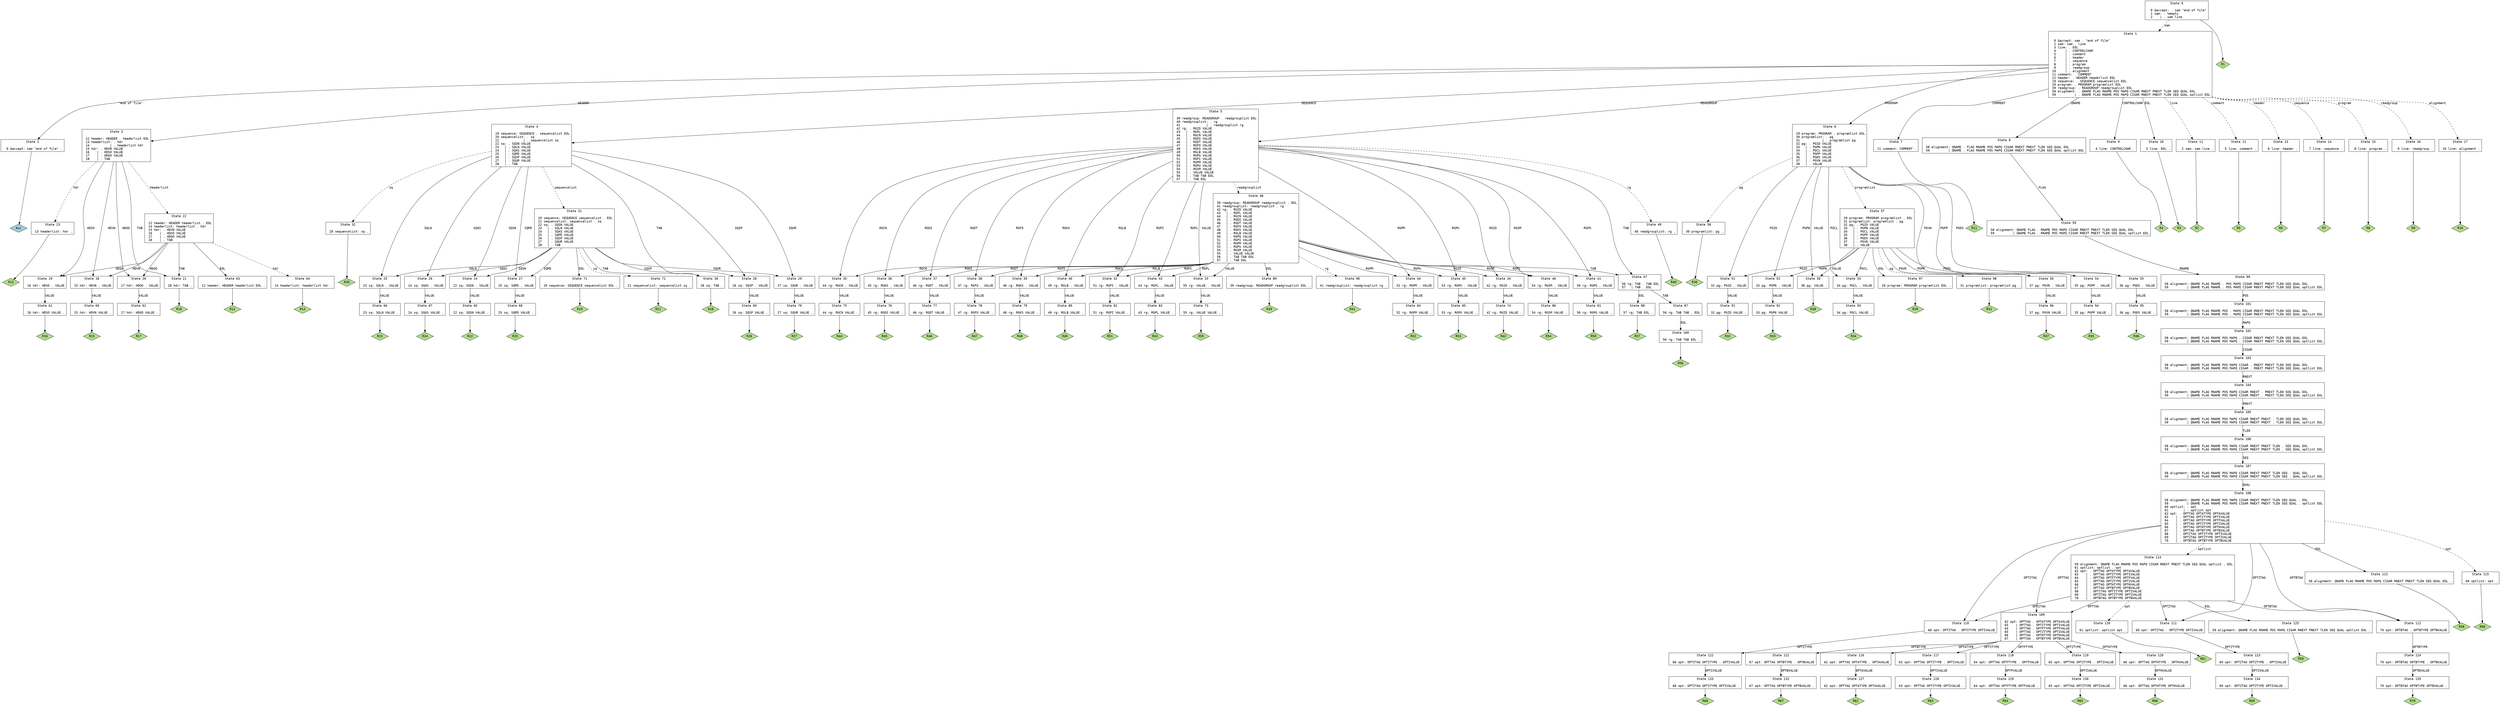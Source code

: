 // Generated by GNU Bison 3.0.4.
// Report bugs to <bug-bison@gnu.org>.
// Home page: <http://www.gnu.org/software/bison/>.

digraph "/home/vartanianmh/devel/ncbi-vdb/libs/align/samextract-grammar.y"
{
  node [fontname = courier, shape = box, colorscheme = paired6]
  edge [fontname = courier]

  0 [label="State 0\n\l  0 $accept: . sam \"end of file\"\l  1 sam: . %empty\l  2    | . sam line\l"]
  0 -> 1 [style=dashed label="sam"]
  0 -> "0R1" [style=solid]
 "0R1" [label="R1", fillcolor=3, shape=diamond, style=filled]
  1 [label="State 1\n\l  0 $accept: sam . \"end of file\"\l  2 sam: sam . line\l  3 line: . EOL\l  4     | . CONTROLCHAR\l  5     | . comment\l  6     | . header\l  7     | . sequence\l  8     | . program\l  9     | . readgroup\l 10     | . alignment\l 11 comment: . COMMENT\l 12 header: . HEADER headerlist EOL\l 19 sequence: . SEQUENCE sequencelist EOL\l 29 program: . PROGRAM programlist EOL\l 39 readgroup: . READGROUP readgrouplist EOL\l 58 alignment: . QNAME FLAG RNAME POS MAPQ CIGAR RNEXT PNEXT TLEN SEQ QUAL EOL\l 59          | . QNAME FLAG RNAME POS MAPQ CIGAR RNEXT PNEXT TLEN SEQ QUAL optlist EOL\l"]
  1 -> 2 [style=solid label="\"end of file\""]
  1 -> 3 [style=solid label="HEADER"]
  1 -> 4 [style=solid label="SEQUENCE"]
  1 -> 5 [style=solid label="READGROUP"]
  1 -> 6 [style=solid label="PROGRAM"]
  1 -> 7 [style=solid label="COMMENT"]
  1 -> 8 [style=solid label="QNAME"]
  1 -> 9 [style=solid label="CONTROLCHAR"]
  1 -> 10 [style=solid label="EOL"]
  1 -> 11 [style=dashed label="line"]
  1 -> 12 [style=dashed label="comment"]
  1 -> 13 [style=dashed label="header"]
  1 -> 14 [style=dashed label="sequence"]
  1 -> 15 [style=dashed label="program"]
  1 -> 16 [style=dashed label="readgroup"]
  1 -> 17 [style=dashed label="alignment"]
  2 [label="State 2\n\l  0 $accept: sam \"end of file\" .\l"]
  2 -> "2R0" [style=solid]
 "2R0" [label="Acc", fillcolor=1, shape=diamond, style=filled]
  3 [label="State 3\n\l 12 header: HEADER . headerlist EOL\l 13 headerlist: . hdr\l 14           | . headerlist hdr\l 15 hdr: . HDVN VALUE\l 16    | . HDSO VALUE\l 17    | . HDGO VALUE\l 18    | . TAB\l"]
  3 -> 18 [style=solid label="HDVN"]
  3 -> 19 [style=solid label="HDSO"]
  3 -> 20 [style=solid label="HDGO"]
  3 -> 21 [style=solid label="TAB"]
  3 -> 22 [style=dashed label="headerlist"]
  3 -> 23 [style=dashed label="hdr"]
  4 [label="State 4\n\l 19 sequence: SEQUENCE . sequencelist EOL\l 20 sequencelist: . sq\l 21             | . sequencelist sq\l 22 sq: . SQSN VALUE\l 23   | . SQLN VALUE\l 24   | . SQAS VALUE\l 25   | . SQM5 VALUE\l 26   | . SQSP VALUE\l 27   | . SQUR VALUE\l 28   | . TAB\l"]
  4 -> 24 [style=solid label="SQSN"]
  4 -> 25 [style=solid label="SQLN"]
  4 -> 26 [style=solid label="SQAS"]
  4 -> 27 [style=solid label="SQM5"]
  4 -> 28 [style=solid label="SQSP"]
  4 -> 29 [style=solid label="SQUR"]
  4 -> 30 [style=solid label="TAB"]
  4 -> 31 [style=dashed label="sequencelist"]
  4 -> 32 [style=dashed label="sq"]
  5 [label="State 5\n\l 39 readgroup: READGROUP . readgrouplist EOL\l 40 readgrouplist: . rg\l 41              | . readgrouplist rg\l 42 rg: . RGID VALUE\l 43   | . RGPL VALUE\l 44   | . RGCN VALUE\l 45   | . RGDS VALUE\l 46   | . RGDT VALUE\l 47   | . RGFO VALUE\l 48   | . RGKS VALUE\l 49   | . RGLB VALUE\l 50   | . RGPG VALUE\l 51   | . RGPI VALUE\l 52   | . RGPM VALUE\l 53   | . RGPU VALUE\l 54   | . RGSM VALUE\l 55   | . VALUE VALUE\l 56   | . TAB TAB EOL\l 57   | . TAB EOL\l"]
  5 -> 33 [style=solid label="VALUE"]
  5 -> 34 [style=solid label="RGID"]
  5 -> 35 [style=solid label="RGCN"]
  5 -> 36 [style=solid label="RGDS"]
  5 -> 37 [style=solid label="RGDT"]
  5 -> 38 [style=solid label="RGFO"]
  5 -> 39 [style=solid label="RGKS"]
  5 -> 40 [style=solid label="RGLB"]
  5 -> 41 [style=solid label="RGPG"]
  5 -> 42 [style=solid label="RGPI"]
  5 -> 43 [style=solid label="RGPL"]
  5 -> 44 [style=solid label="RGPM"]
  5 -> 45 [style=solid label="RGPU"]
  5 -> 46 [style=solid label="RGSM"]
  5 -> 47 [style=solid label="TAB"]
  5 -> 48 [style=dashed label="readgrouplist"]
  5 -> 49 [style=dashed label="rg"]
  6 [label="State 6\n\l 29 program: PROGRAM . programlist EOL\l 30 programlist: . pg\l 31            | . programlist pg\l 32 pg: . PGID VALUE\l 33   | . PGPN VALUE\l 34   | . PGCL VALUE\l 35   | . PGPP VALUE\l 36   | . PGDS VALUE\l 37   | . PGVN VALUE\l 38   | . VALUE\l"]
  6 -> 50 [style=solid label="VALUE"]
  6 -> 51 [style=solid label="PGID"]
  6 -> 52 [style=solid label="PGPN"]
  6 -> 53 [style=solid label="PGCL"]
  6 -> 54 [style=solid label="PGPP"]
  6 -> 55 [style=solid label="PGDS"]
  6 -> 56 [style=solid label="PGVN"]
  6 -> 57 [style=dashed label="programlist"]
  6 -> 58 [style=dashed label="pg"]
  7 [label="State 7\n\l 11 comment: COMMENT .\l"]
  7 -> "7R11" [style=solid]
 "7R11" [label="R11", fillcolor=3, shape=diamond, style=filled]
  8 [label="State 8\n\l 58 alignment: QNAME . FLAG RNAME POS MAPQ CIGAR RNEXT PNEXT TLEN SEQ QUAL EOL\l 59          | QNAME . FLAG RNAME POS MAPQ CIGAR RNEXT PNEXT TLEN SEQ QUAL optlist EOL\l"]
  8 -> 59 [style=solid label="FLAG"]
  9 [label="State 9\n\l  4 line: CONTROLCHAR .\l"]
  9 -> "9R4" [style=solid]
 "9R4" [label="R4", fillcolor=3, shape=diamond, style=filled]
  10 [label="State 10\n\l  3 line: EOL .\l"]
  10 -> "10R3" [style=solid]
 "10R3" [label="R3", fillcolor=3, shape=diamond, style=filled]
  11 [label="State 11\n\l  2 sam: sam line .\l"]
  11 -> "11R2" [style=solid]
 "11R2" [label="R2", fillcolor=3, shape=diamond, style=filled]
  12 [label="State 12\n\l  5 line: comment .\l"]
  12 -> "12R5" [style=solid]
 "12R5" [label="R5", fillcolor=3, shape=diamond, style=filled]
  13 [label="State 13\n\l  6 line: header .\l"]
  13 -> "13R6" [style=solid]
 "13R6" [label="R6", fillcolor=3, shape=diamond, style=filled]
  14 [label="State 14\n\l  7 line: sequence .\l"]
  14 -> "14R7" [style=solid]
 "14R7" [label="R7", fillcolor=3, shape=diamond, style=filled]
  15 [label="State 15\n\l  8 line: program .\l"]
  15 -> "15R8" [style=solid]
 "15R8" [label="R8", fillcolor=3, shape=diamond, style=filled]
  16 [label="State 16\n\l  9 line: readgroup .\l"]
  16 -> "16R9" [style=solid]
 "16R9" [label="R9", fillcolor=3, shape=diamond, style=filled]
  17 [label="State 17\n\l 10 line: alignment .\l"]
  17 -> "17R10" [style=solid]
 "17R10" [label="R10", fillcolor=3, shape=diamond, style=filled]
  18 [label="State 18\n\l 15 hdr: HDVN . VALUE\l"]
  18 -> 60 [style=solid label="VALUE"]
  19 [label="State 19\n\l 16 hdr: HDSO . VALUE\l"]
  19 -> 61 [style=solid label="VALUE"]
  20 [label="State 20\n\l 17 hdr: HDGO . VALUE\l"]
  20 -> 62 [style=solid label="VALUE"]
  21 [label="State 21\n\l 18 hdr: TAB .\l"]
  21 -> "21R18" [style=solid]
 "21R18" [label="R18", fillcolor=3, shape=diamond, style=filled]
  22 [label="State 22\n\l 12 header: HEADER headerlist . EOL\l 14 headerlist: headerlist . hdr\l 15 hdr: . HDVN VALUE\l 16    | . HDSO VALUE\l 17    | . HDGO VALUE\l 18    | . TAB\l"]
  22 -> 18 [style=solid label="HDVN"]
  22 -> 19 [style=solid label="HDSO"]
  22 -> 20 [style=solid label="HDGO"]
  22 -> 21 [style=solid label="TAB"]
  22 -> 63 [style=solid label="EOL"]
  22 -> 64 [style=dashed label="hdr"]
  23 [label="State 23\n\l 13 headerlist: hdr .\l"]
  23 -> "23R13" [style=solid]
 "23R13" [label="R13", fillcolor=3, shape=diamond, style=filled]
  24 [label="State 24\n\l 22 sq: SQSN . VALUE\l"]
  24 -> 65 [style=solid label="VALUE"]
  25 [label="State 25\n\l 23 sq: SQLN . VALUE\l"]
  25 -> 66 [style=solid label="VALUE"]
  26 [label="State 26\n\l 24 sq: SQAS . VALUE\l"]
  26 -> 67 [style=solid label="VALUE"]
  27 [label="State 27\n\l 25 sq: SQM5 . VALUE\l"]
  27 -> 68 [style=solid label="VALUE"]
  28 [label="State 28\n\l 26 sq: SQSP . VALUE\l"]
  28 -> 69 [style=solid label="VALUE"]
  29 [label="State 29\n\l 27 sq: SQUR . VALUE\l"]
  29 -> 70 [style=solid label="VALUE"]
  30 [label="State 30\n\l 28 sq: TAB .\l"]
  30 -> "30R28" [style=solid]
 "30R28" [label="R28", fillcolor=3, shape=diamond, style=filled]
  31 [label="State 31\n\l 19 sequence: SEQUENCE sequencelist . EOL\l 21 sequencelist: sequencelist . sq\l 22 sq: . SQSN VALUE\l 23   | . SQLN VALUE\l 24   | . SQAS VALUE\l 25   | . SQM5 VALUE\l 26   | . SQSP VALUE\l 27   | . SQUR VALUE\l 28   | . TAB\l"]
  31 -> 24 [style=solid label="SQSN"]
  31 -> 25 [style=solid label="SQLN"]
  31 -> 26 [style=solid label="SQAS"]
  31 -> 27 [style=solid label="SQM5"]
  31 -> 28 [style=solid label="SQSP"]
  31 -> 29 [style=solid label="SQUR"]
  31 -> 30 [style=solid label="TAB"]
  31 -> 71 [style=solid label="EOL"]
  31 -> 72 [style=dashed label="sq"]
  32 [label="State 32\n\l 20 sequencelist: sq .\l"]
  32 -> "32R20" [style=solid]
 "32R20" [label="R20", fillcolor=3, shape=diamond, style=filled]
  33 [label="State 33\n\l 55 rg: VALUE . VALUE\l"]
  33 -> 73 [style=solid label="VALUE"]
  34 [label="State 34\n\l 42 rg: RGID . VALUE\l"]
  34 -> 74 [style=solid label="VALUE"]
  35 [label="State 35\n\l 44 rg: RGCN . VALUE\l"]
  35 -> 75 [style=solid label="VALUE"]
  36 [label="State 36\n\l 45 rg: RGDS . VALUE\l"]
  36 -> 76 [style=solid label="VALUE"]
  37 [label="State 37\n\l 46 rg: RGDT . VALUE\l"]
  37 -> 77 [style=solid label="VALUE"]
  38 [label="State 38\n\l 47 rg: RGFO . VALUE\l"]
  38 -> 78 [style=solid label="VALUE"]
  39 [label="State 39\n\l 48 rg: RGKS . VALUE\l"]
  39 -> 79 [style=solid label="VALUE"]
  40 [label="State 40\n\l 49 rg: RGLB . VALUE\l"]
  40 -> 80 [style=solid label="VALUE"]
  41 [label="State 41\n\l 50 rg: RGPG . VALUE\l"]
  41 -> 81 [style=solid label="VALUE"]
  42 [label="State 42\n\l 51 rg: RGPI . VALUE\l"]
  42 -> 82 [style=solid label="VALUE"]
  43 [label="State 43\n\l 43 rg: RGPL . VALUE\l"]
  43 -> 83 [style=solid label="VALUE"]
  44 [label="State 44\n\l 52 rg: RGPM . VALUE\l"]
  44 -> 84 [style=solid label="VALUE"]
  45 [label="State 45\n\l 53 rg: RGPU . VALUE\l"]
  45 -> 85 [style=solid label="VALUE"]
  46 [label="State 46\n\l 54 rg: RGSM . VALUE\l"]
  46 -> 86 [style=solid label="VALUE"]
  47 [label="State 47\n\l 56 rg: TAB . TAB EOL\l 57   | TAB . EOL\l"]
  47 -> 87 [style=solid label="TAB"]
  47 -> 88 [style=solid label="EOL"]
  48 [label="State 48\n\l 39 readgroup: READGROUP readgrouplist . EOL\l 41 readgrouplist: readgrouplist . rg\l 42 rg: . RGID VALUE\l 43   | . RGPL VALUE\l 44   | . RGCN VALUE\l 45   | . RGDS VALUE\l 46   | . RGDT VALUE\l 47   | . RGFO VALUE\l 48   | . RGKS VALUE\l 49   | . RGLB VALUE\l 50   | . RGPG VALUE\l 51   | . RGPI VALUE\l 52   | . RGPM VALUE\l 53   | . RGPU VALUE\l 54   | . RGSM VALUE\l 55   | . VALUE VALUE\l 56   | . TAB TAB EOL\l 57   | . TAB EOL\l"]
  48 -> 33 [style=solid label="VALUE"]
  48 -> 34 [style=solid label="RGID"]
  48 -> 35 [style=solid label="RGCN"]
  48 -> 36 [style=solid label="RGDS"]
  48 -> 37 [style=solid label="RGDT"]
  48 -> 38 [style=solid label="RGFO"]
  48 -> 39 [style=solid label="RGKS"]
  48 -> 40 [style=solid label="RGLB"]
  48 -> 41 [style=solid label="RGPG"]
  48 -> 42 [style=solid label="RGPI"]
  48 -> 43 [style=solid label="RGPL"]
  48 -> 44 [style=solid label="RGPM"]
  48 -> 45 [style=solid label="RGPU"]
  48 -> 46 [style=solid label="RGSM"]
  48 -> 47 [style=solid label="TAB"]
  48 -> 89 [style=solid label="EOL"]
  48 -> 90 [style=dashed label="rg"]
  49 [label="State 49\n\l 40 readgrouplist: rg .\l"]
  49 -> "49R40" [style=solid]
 "49R40" [label="R40", fillcolor=3, shape=diamond, style=filled]
  50 [label="State 50\n\l 38 pg: VALUE .\l"]
  50 -> "50R38" [style=solid]
 "50R38" [label="R38", fillcolor=3, shape=diamond, style=filled]
  51 [label="State 51\n\l 32 pg: PGID . VALUE\l"]
  51 -> 91 [style=solid label="VALUE"]
  52 [label="State 52\n\l 33 pg: PGPN . VALUE\l"]
  52 -> 92 [style=solid label="VALUE"]
  53 [label="State 53\n\l 34 pg: PGCL . VALUE\l"]
  53 -> 93 [style=solid label="VALUE"]
  54 [label="State 54\n\l 35 pg: PGPP . VALUE\l"]
  54 -> 94 [style=solid label="VALUE"]
  55 [label="State 55\n\l 36 pg: PGDS . VALUE\l"]
  55 -> 95 [style=solid label="VALUE"]
  56 [label="State 56\n\l 37 pg: PGVN . VALUE\l"]
  56 -> 96 [style=solid label="VALUE"]
  57 [label="State 57\n\l 29 program: PROGRAM programlist . EOL\l 31 programlist: programlist . pg\l 32 pg: . PGID VALUE\l 33   | . PGPN VALUE\l 34   | . PGCL VALUE\l 35   | . PGPP VALUE\l 36   | . PGDS VALUE\l 37   | . PGVN VALUE\l 38   | . VALUE\l"]
  57 -> 50 [style=solid label="VALUE"]
  57 -> 51 [style=solid label="PGID"]
  57 -> 52 [style=solid label="PGPN"]
  57 -> 53 [style=solid label="PGCL"]
  57 -> 54 [style=solid label="PGPP"]
  57 -> 55 [style=solid label="PGDS"]
  57 -> 56 [style=solid label="PGVN"]
  57 -> 97 [style=solid label="EOL"]
  57 -> 98 [style=dashed label="pg"]
  58 [label="State 58\n\l 30 programlist: pg .\l"]
  58 -> "58R30" [style=solid]
 "58R30" [label="R30", fillcolor=3, shape=diamond, style=filled]
  59 [label="State 59\n\l 58 alignment: QNAME FLAG . RNAME POS MAPQ CIGAR RNEXT PNEXT TLEN SEQ QUAL EOL\l 59          | QNAME FLAG . RNAME POS MAPQ CIGAR RNEXT PNEXT TLEN SEQ QUAL optlist EOL\l"]
  59 -> 99 [style=solid label="RNAME"]
  60 [label="State 60\n\l 15 hdr: HDVN VALUE .\l"]
  60 -> "60R15" [style=solid]
 "60R15" [label="R15", fillcolor=3, shape=diamond, style=filled]
  61 [label="State 61\n\l 16 hdr: HDSO VALUE .\l"]
  61 -> "61R16" [style=solid]
 "61R16" [label="R16", fillcolor=3, shape=diamond, style=filled]
  62 [label="State 62\n\l 17 hdr: HDGO VALUE .\l"]
  62 -> "62R17" [style=solid]
 "62R17" [label="R17", fillcolor=3, shape=diamond, style=filled]
  63 [label="State 63\n\l 12 header: HEADER headerlist EOL .\l"]
  63 -> "63R12" [style=solid]
 "63R12" [label="R12", fillcolor=3, shape=diamond, style=filled]
  64 [label="State 64\n\l 14 headerlist: headerlist hdr .\l"]
  64 -> "64R14" [style=solid]
 "64R14" [label="R14", fillcolor=3, shape=diamond, style=filled]
  65 [label="State 65\n\l 22 sq: SQSN VALUE .\l"]
  65 -> "65R22" [style=solid]
 "65R22" [label="R22", fillcolor=3, shape=diamond, style=filled]
  66 [label="State 66\n\l 23 sq: SQLN VALUE .\l"]
  66 -> "66R23" [style=solid]
 "66R23" [label="R23", fillcolor=3, shape=diamond, style=filled]
  67 [label="State 67\n\l 24 sq: SQAS VALUE .\l"]
  67 -> "67R24" [style=solid]
 "67R24" [label="R24", fillcolor=3, shape=diamond, style=filled]
  68 [label="State 68\n\l 25 sq: SQM5 VALUE .\l"]
  68 -> "68R25" [style=solid]
 "68R25" [label="R25", fillcolor=3, shape=diamond, style=filled]
  69 [label="State 69\n\l 26 sq: SQSP VALUE .\l"]
  69 -> "69R26" [style=solid]
 "69R26" [label="R26", fillcolor=3, shape=diamond, style=filled]
  70 [label="State 70\n\l 27 sq: SQUR VALUE .\l"]
  70 -> "70R27" [style=solid]
 "70R27" [label="R27", fillcolor=3, shape=diamond, style=filled]
  71 [label="State 71\n\l 19 sequence: SEQUENCE sequencelist EOL .\l"]
  71 -> "71R19" [style=solid]
 "71R19" [label="R19", fillcolor=3, shape=diamond, style=filled]
  72 [label="State 72\n\l 21 sequencelist: sequencelist sq .\l"]
  72 -> "72R21" [style=solid]
 "72R21" [label="R21", fillcolor=3, shape=diamond, style=filled]
  73 [label="State 73\n\l 55 rg: VALUE VALUE .\l"]
  73 -> "73R55" [style=solid]
 "73R55" [label="R55", fillcolor=3, shape=diamond, style=filled]
  74 [label="State 74\n\l 42 rg: RGID VALUE .\l"]
  74 -> "74R42" [style=solid]
 "74R42" [label="R42", fillcolor=3, shape=diamond, style=filled]
  75 [label="State 75\n\l 44 rg: RGCN VALUE .\l"]
  75 -> "75R44" [style=solid]
 "75R44" [label="R44", fillcolor=3, shape=diamond, style=filled]
  76 [label="State 76\n\l 45 rg: RGDS VALUE .\l"]
  76 -> "76R45" [style=solid]
 "76R45" [label="R45", fillcolor=3, shape=diamond, style=filled]
  77 [label="State 77\n\l 46 rg: RGDT VALUE .\l"]
  77 -> "77R46" [style=solid]
 "77R46" [label="R46", fillcolor=3, shape=diamond, style=filled]
  78 [label="State 78\n\l 47 rg: RGFO VALUE .\l"]
  78 -> "78R47" [style=solid]
 "78R47" [label="R47", fillcolor=3, shape=diamond, style=filled]
  79 [label="State 79\n\l 48 rg: RGKS VALUE .\l"]
  79 -> "79R48" [style=solid]
 "79R48" [label="R48", fillcolor=3, shape=diamond, style=filled]
  80 [label="State 80\n\l 49 rg: RGLB VALUE .\l"]
  80 -> "80R49" [style=solid]
 "80R49" [label="R49", fillcolor=3, shape=diamond, style=filled]
  81 [label="State 81\n\l 50 rg: RGPG VALUE .\l"]
  81 -> "81R50" [style=solid]
 "81R50" [label="R50", fillcolor=3, shape=diamond, style=filled]
  82 [label="State 82\n\l 51 rg: RGPI VALUE .\l"]
  82 -> "82R51" [style=solid]
 "82R51" [label="R51", fillcolor=3, shape=diamond, style=filled]
  83 [label="State 83\n\l 43 rg: RGPL VALUE .\l"]
  83 -> "83R43" [style=solid]
 "83R43" [label="R43", fillcolor=3, shape=diamond, style=filled]
  84 [label="State 84\n\l 52 rg: RGPM VALUE .\l"]
  84 -> "84R52" [style=solid]
 "84R52" [label="R52", fillcolor=3, shape=diamond, style=filled]
  85 [label="State 85\n\l 53 rg: RGPU VALUE .\l"]
  85 -> "85R53" [style=solid]
 "85R53" [label="R53", fillcolor=3, shape=diamond, style=filled]
  86 [label="State 86\n\l 54 rg: RGSM VALUE .\l"]
  86 -> "86R54" [style=solid]
 "86R54" [label="R54", fillcolor=3, shape=diamond, style=filled]
  87 [label="State 87\n\l 56 rg: TAB TAB . EOL\l"]
  87 -> 100 [style=solid label="EOL"]
  88 [label="State 88\n\l 57 rg: TAB EOL .\l"]
  88 -> "88R57" [style=solid]
 "88R57" [label="R57", fillcolor=3, shape=diamond, style=filled]
  89 [label="State 89\n\l 39 readgroup: READGROUP readgrouplist EOL .\l"]
  89 -> "89R39" [style=solid]
 "89R39" [label="R39", fillcolor=3, shape=diamond, style=filled]
  90 [label="State 90\n\l 41 readgrouplist: readgrouplist rg .\l"]
  90 -> "90R41" [style=solid]
 "90R41" [label="R41", fillcolor=3, shape=diamond, style=filled]
  91 [label="State 91\n\l 32 pg: PGID VALUE .\l"]
  91 -> "91R32" [style=solid]
 "91R32" [label="R32", fillcolor=3, shape=diamond, style=filled]
  92 [label="State 92\n\l 33 pg: PGPN VALUE .\l"]
  92 -> "92R33" [style=solid]
 "92R33" [label="R33", fillcolor=3, shape=diamond, style=filled]
  93 [label="State 93\n\l 34 pg: PGCL VALUE .\l"]
  93 -> "93R34" [style=solid]
 "93R34" [label="R34", fillcolor=3, shape=diamond, style=filled]
  94 [label="State 94\n\l 35 pg: PGPP VALUE .\l"]
  94 -> "94R35" [style=solid]
 "94R35" [label="R35", fillcolor=3, shape=diamond, style=filled]
  95 [label="State 95\n\l 36 pg: PGDS VALUE .\l"]
  95 -> "95R36" [style=solid]
 "95R36" [label="R36", fillcolor=3, shape=diamond, style=filled]
  96 [label="State 96\n\l 37 pg: PGVN VALUE .\l"]
  96 -> "96R37" [style=solid]
 "96R37" [label="R37", fillcolor=3, shape=diamond, style=filled]
  97 [label="State 97\n\l 29 program: PROGRAM programlist EOL .\l"]
  97 -> "97R29" [style=solid]
 "97R29" [label="R29", fillcolor=3, shape=diamond, style=filled]
  98 [label="State 98\n\l 31 programlist: programlist pg .\l"]
  98 -> "98R31" [style=solid]
 "98R31" [label="R31", fillcolor=3, shape=diamond, style=filled]
  99 [label="State 99\n\l 58 alignment: QNAME FLAG RNAME . POS MAPQ CIGAR RNEXT PNEXT TLEN SEQ QUAL EOL\l 59          | QNAME FLAG RNAME . POS MAPQ CIGAR RNEXT PNEXT TLEN SEQ QUAL optlist EOL\l"]
  99 -> 101 [style=solid label="POS"]
  100 [label="State 100\n\l 56 rg: TAB TAB EOL .\l"]
  100 -> "100R56" [style=solid]
 "100R56" [label="R56", fillcolor=3, shape=diamond, style=filled]
  101 [label="State 101\n\l 58 alignment: QNAME FLAG RNAME POS . MAPQ CIGAR RNEXT PNEXT TLEN SEQ QUAL EOL\l 59          | QNAME FLAG RNAME POS . MAPQ CIGAR RNEXT PNEXT TLEN SEQ QUAL optlist EOL\l"]
  101 -> 102 [style=solid label="MAPQ"]
  102 [label="State 102\n\l 58 alignment: QNAME FLAG RNAME POS MAPQ . CIGAR RNEXT PNEXT TLEN SEQ QUAL EOL\l 59          | QNAME FLAG RNAME POS MAPQ . CIGAR RNEXT PNEXT TLEN SEQ QUAL optlist EOL\l"]
  102 -> 103 [style=solid label="CIGAR"]
  103 [label="State 103\n\l 58 alignment: QNAME FLAG RNAME POS MAPQ CIGAR . RNEXT PNEXT TLEN SEQ QUAL EOL\l 59          | QNAME FLAG RNAME POS MAPQ CIGAR . RNEXT PNEXT TLEN SEQ QUAL optlist EOL\l"]
  103 -> 104 [style=solid label="RNEXT"]
  104 [label="State 104\n\l 58 alignment: QNAME FLAG RNAME POS MAPQ CIGAR RNEXT . PNEXT TLEN SEQ QUAL EOL\l 59          | QNAME FLAG RNAME POS MAPQ CIGAR RNEXT . PNEXT TLEN SEQ QUAL optlist EOL\l"]
  104 -> 105 [style=solid label="PNEXT"]
  105 [label="State 105\n\l 58 alignment: QNAME FLAG RNAME POS MAPQ CIGAR RNEXT PNEXT . TLEN SEQ QUAL EOL\l 59          | QNAME FLAG RNAME POS MAPQ CIGAR RNEXT PNEXT . TLEN SEQ QUAL optlist EOL\l"]
  105 -> 106 [style=solid label="TLEN"]
  106 [label="State 106\n\l 58 alignment: QNAME FLAG RNAME POS MAPQ CIGAR RNEXT PNEXT TLEN . SEQ QUAL EOL\l 59          | QNAME FLAG RNAME POS MAPQ CIGAR RNEXT PNEXT TLEN . SEQ QUAL optlist EOL\l"]
  106 -> 107 [style=solid label="SEQ"]
  107 [label="State 107\n\l 58 alignment: QNAME FLAG RNAME POS MAPQ CIGAR RNEXT PNEXT TLEN SEQ . QUAL EOL\l 59          | QNAME FLAG RNAME POS MAPQ CIGAR RNEXT PNEXT TLEN SEQ . QUAL optlist EOL\l"]
  107 -> 108 [style=solid label="QUAL"]
  108 [label="State 108\n\l 58 alignment: QNAME FLAG RNAME POS MAPQ CIGAR RNEXT PNEXT TLEN SEQ QUAL . EOL\l 59          | QNAME FLAG RNAME POS MAPQ CIGAR RNEXT PNEXT TLEN SEQ QUAL . optlist EOL\l 60 optlist: . opt\l 61        | . optlist opt\l 62 opt: . OPTTAG OPTATYPE OPTAVALUE\l 63    | . OPTTAG OPTITYPE OPTIVALUE\l 64    | . OPTTAG OPTFTYPE OPTFVALUE\l 65    | . OPTTAG OPTZTYPE OPTZVALUE\l 66    | . OPTTAG OPTHTYPE OPTHVALUE\l 67    | . OPTTAG OPTBTYPE OPTBVALUE\l 68    | . OPTITAG OPTITYPE OPTIVALUE\l 69    | . OPTZTAG OPTZTYPE OPTZVALUE\l 70    | . OPTBTAG OPTBTYPE OPTBVALUE\l"]
  108 -> 109 [style=solid label="OPTTAG"]
  108 -> 110 [style=solid label="OPTITAG"]
  108 -> 111 [style=solid label="OPTZTAG"]
  108 -> 112 [style=solid label="OPTBTAG"]
  108 -> 113 [style=solid label="EOL"]
  108 -> 114 [style=dashed label="optlist"]
  108 -> 115 [style=dashed label="opt"]
  109 [label="State 109\n\l 62 opt: OPTTAG . OPTATYPE OPTAVALUE\l 63    | OPTTAG . OPTITYPE OPTIVALUE\l 64    | OPTTAG . OPTFTYPE OPTFVALUE\l 65    | OPTTAG . OPTZTYPE OPTZVALUE\l 66    | OPTTAG . OPTHTYPE OPTHVALUE\l 67    | OPTTAG . OPTBTYPE OPTBVALUE\l"]
  109 -> 116 [style=solid label="OPTATYPE"]
  109 -> 117 [style=solid label="OPTITYPE"]
  109 -> 118 [style=solid label="OPTFTYPE"]
  109 -> 119 [style=solid label="OPTZTYPE"]
  109 -> 120 [style=solid label="OPTHTYPE"]
  109 -> 121 [style=solid label="OPTBTYPE"]
  110 [label="State 110\n\l 68 opt: OPTITAG . OPTITYPE OPTIVALUE\l"]
  110 -> 122 [style=solid label="OPTITYPE"]
  111 [label="State 111\n\l 69 opt: OPTZTAG . OPTZTYPE OPTZVALUE\l"]
  111 -> 123 [style=solid label="OPTZTYPE"]
  112 [label="State 112\n\l 70 opt: OPTBTAG . OPTBTYPE OPTBVALUE\l"]
  112 -> 124 [style=solid label="OPTBTYPE"]
  113 [label="State 113\n\l 58 alignment: QNAME FLAG RNAME POS MAPQ CIGAR RNEXT PNEXT TLEN SEQ QUAL EOL .\l"]
  113 -> "113R58" [style=solid]
 "113R58" [label="R58", fillcolor=3, shape=diamond, style=filled]
  114 [label="State 114\n\l 59 alignment: QNAME FLAG RNAME POS MAPQ CIGAR RNEXT PNEXT TLEN SEQ QUAL optlist . EOL\l 61 optlist: optlist . opt\l 62 opt: . OPTTAG OPTATYPE OPTAVALUE\l 63    | . OPTTAG OPTITYPE OPTIVALUE\l 64    | . OPTTAG OPTFTYPE OPTFVALUE\l 65    | . OPTTAG OPTZTYPE OPTZVALUE\l 66    | . OPTTAG OPTHTYPE OPTHVALUE\l 67    | . OPTTAG OPTBTYPE OPTBVALUE\l 68    | . OPTITAG OPTITYPE OPTIVALUE\l 69    | . OPTZTAG OPTZTYPE OPTZVALUE\l 70    | . OPTBTAG OPTBTYPE OPTBVALUE\l"]
  114 -> 109 [style=solid label="OPTTAG"]
  114 -> 110 [style=solid label="OPTITAG"]
  114 -> 111 [style=solid label="OPTZTAG"]
  114 -> 112 [style=solid label="OPTBTAG"]
  114 -> 125 [style=solid label="EOL"]
  114 -> 126 [style=dashed label="opt"]
  115 [label="State 115\n\l 60 optlist: opt .\l"]
  115 -> "115R60" [style=solid]
 "115R60" [label="R60", fillcolor=3, shape=diamond, style=filled]
  116 [label="State 116\n\l 62 opt: OPTTAG OPTATYPE . OPTAVALUE\l"]
  116 -> 127 [style=solid label="OPTAVALUE"]
  117 [label="State 117\n\l 63 opt: OPTTAG OPTITYPE . OPTIVALUE\l"]
  117 -> 128 [style=solid label="OPTIVALUE"]
  118 [label="State 118\n\l 64 opt: OPTTAG OPTFTYPE . OPTFVALUE\l"]
  118 -> 129 [style=solid label="OPTFVALUE"]
  119 [label="State 119\n\l 65 opt: OPTTAG OPTZTYPE . OPTZVALUE\l"]
  119 -> 130 [style=solid label="OPTZVALUE"]
  120 [label="State 120\n\l 66 opt: OPTTAG OPTHTYPE . OPTHVALUE\l"]
  120 -> 131 [style=solid label="OPTHVALUE"]
  121 [label="State 121\n\l 67 opt: OPTTAG OPTBTYPE . OPTBVALUE\l"]
  121 -> 132 [style=solid label="OPTBVALUE"]
  122 [label="State 122\n\l 68 opt: OPTITAG OPTITYPE . OPTIVALUE\l"]
  122 -> 133 [style=solid label="OPTIVALUE"]
  123 [label="State 123\n\l 69 opt: OPTZTAG OPTZTYPE . OPTZVALUE\l"]
  123 -> 134 [style=solid label="OPTZVALUE"]
  124 [label="State 124\n\l 70 opt: OPTBTAG OPTBTYPE . OPTBVALUE\l"]
  124 -> 135 [style=solid label="OPTBVALUE"]
  125 [label="State 125\n\l 59 alignment: QNAME FLAG RNAME POS MAPQ CIGAR RNEXT PNEXT TLEN SEQ QUAL optlist EOL .\l"]
  125 -> "125R59" [style=solid]
 "125R59" [label="R59", fillcolor=3, shape=diamond, style=filled]
  126 [label="State 126\n\l 61 optlist: optlist opt .\l"]
  126 -> "126R61" [style=solid]
 "126R61" [label="R61", fillcolor=3, shape=diamond, style=filled]
  127 [label="State 127\n\l 62 opt: OPTTAG OPTATYPE OPTAVALUE .\l"]
  127 -> "127R62" [style=solid]
 "127R62" [label="R62", fillcolor=3, shape=diamond, style=filled]
  128 [label="State 128\n\l 63 opt: OPTTAG OPTITYPE OPTIVALUE .\l"]
  128 -> "128R63" [style=solid]
 "128R63" [label="R63", fillcolor=3, shape=diamond, style=filled]
  129 [label="State 129\n\l 64 opt: OPTTAG OPTFTYPE OPTFVALUE .\l"]
  129 -> "129R64" [style=solid]
 "129R64" [label="R64", fillcolor=3, shape=diamond, style=filled]
  130 [label="State 130\n\l 65 opt: OPTTAG OPTZTYPE OPTZVALUE .\l"]
  130 -> "130R65" [style=solid]
 "130R65" [label="R65", fillcolor=3, shape=diamond, style=filled]
  131 [label="State 131\n\l 66 opt: OPTTAG OPTHTYPE OPTHVALUE .\l"]
  131 -> "131R66" [style=solid]
 "131R66" [label="R66", fillcolor=3, shape=diamond, style=filled]
  132 [label="State 132\n\l 67 opt: OPTTAG OPTBTYPE OPTBVALUE .\l"]
  132 -> "132R67" [style=solid]
 "132R67" [label="R67", fillcolor=3, shape=diamond, style=filled]
  133 [label="State 133\n\l 68 opt: OPTITAG OPTITYPE OPTIVALUE .\l"]
  133 -> "133R68" [style=solid]
 "133R68" [label="R68", fillcolor=3, shape=diamond, style=filled]
  134 [label="State 134\n\l 69 opt: OPTZTAG OPTZTYPE OPTZVALUE .\l"]
  134 -> "134R69" [style=solid]
 "134R69" [label="R69", fillcolor=3, shape=diamond, style=filled]
  135 [label="State 135\n\l 70 opt: OPTBTAG OPTBTYPE OPTBVALUE .\l"]
  135 -> "135R70" [style=solid]
 "135R70" [label="R70", fillcolor=3, shape=diamond, style=filled]
}
